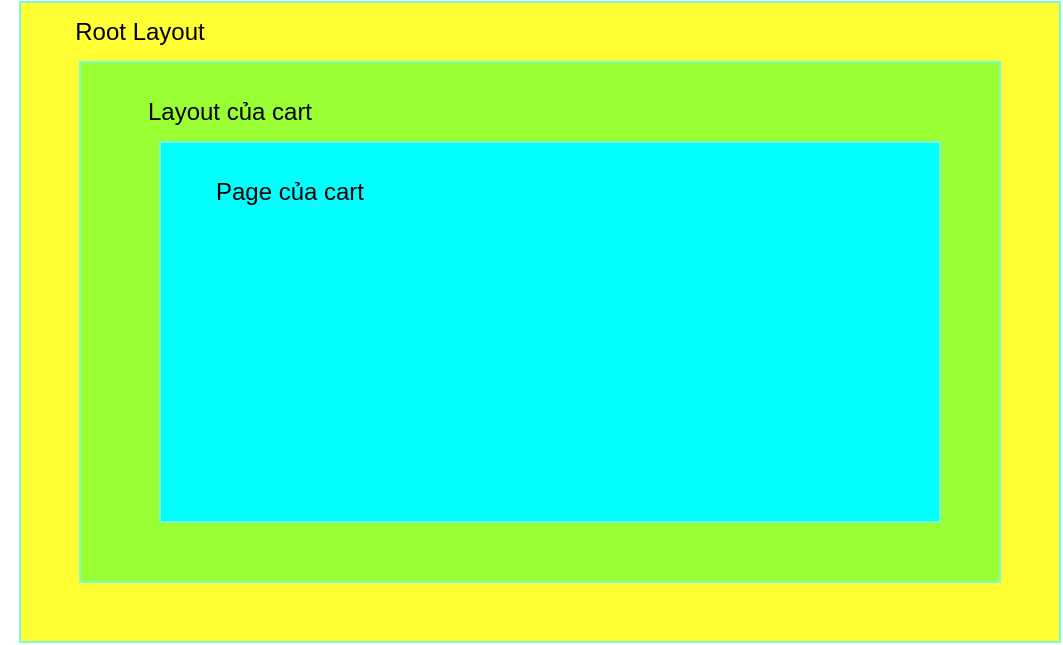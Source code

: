 <mxfile>
    <diagram id="Uy8hE2B9TVR9OKSo41c4" name="Page-1">
        <mxGraphModel dx="780" dy="374" grid="1" gridSize="10" guides="1" tooltips="1" connect="1" arrows="1" fold="1" page="1" pageScale="1" pageWidth="827" pageHeight="1169" math="0" shadow="0">
            <root>
                <mxCell id="0"/>
                <mxCell id="1" parent="0"/>
                <mxCell id="2" value="" style="rounded=0;whiteSpace=wrap;html=1;strokeColor=#78FFD2;fillColor=#FFFF33;" vertex="1" parent="1">
                    <mxGeometry x="90" y="40" width="520" height="320" as="geometry"/>
                </mxCell>
                <mxCell id="3" value="Root Layout" style="text;html=1;strokeColor=none;fillColor=none;align=center;verticalAlign=middle;whiteSpace=wrap;rounded=0;" vertex="1" parent="1">
                    <mxGeometry x="80" y="40" width="140" height="30" as="geometry"/>
                </mxCell>
                <mxCell id="4" value="" style="rounded=0;whiteSpace=wrap;html=1;strokeColor=#78FFD2;fillColor=#99FF33;" vertex="1" parent="1">
                    <mxGeometry x="120" y="70" width="460" height="260" as="geometry"/>
                </mxCell>
                <mxCell id="5" value="Layout của cart" style="text;html=1;strokeColor=none;fillColor=none;align=center;verticalAlign=middle;whiteSpace=wrap;rounded=0;" vertex="1" parent="1">
                    <mxGeometry x="130" y="80" width="130" height="30" as="geometry"/>
                </mxCell>
                <mxCell id="6" value="" style="rounded=0;whiteSpace=wrap;html=1;strokeColor=#78FFD2;fillColor=#00FFFF;" vertex="1" parent="1">
                    <mxGeometry x="160" y="110" width="390" height="190" as="geometry"/>
                </mxCell>
                <mxCell id="7" value="Page của cart" style="text;html=1;strokeColor=none;fillColor=none;align=center;verticalAlign=middle;whiteSpace=wrap;rounded=0;" vertex="1" parent="1">
                    <mxGeometry x="160" y="120" width="130" height="30" as="geometry"/>
                </mxCell>
            </root>
        </mxGraphModel>
    </diagram>
</mxfile>